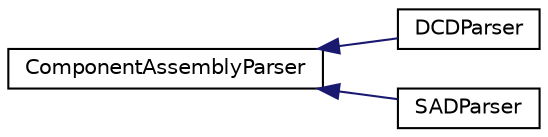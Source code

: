 digraph "Graphical Class Hierarchy"
{
 // INTERACTIVE_SVG=YES
  edge [fontname="Helvetica",fontsize="10",labelfontname="Helvetica",labelfontsize="10"];
  node [fontname="Helvetica",fontsize="10",shape=record];
  rankdir="LR";
  Node1 [label="ComponentAssemblyParser",height=0.2,width=0.4,color="black", fillcolor="white", style="filled",URL="$class_component_assembly_parser.html",tooltip="This class is designed to parse assembly component consisted of SAD and SCD. "];
  Node1 -> Node2 [dir="back",color="midnightblue",fontsize="10",style="solid",fontname="Helvetica"];
  Node2 [label="DCDParser",height=0.2,width=0.4,color="black", fillcolor="white", style="filled",URL="$class_d_c_d_parser.html",tooltip="class OPENSCA_PARSER_API DCDParser:public ComponentAssemblyParser "];
  Node1 -> Node3 [dir="back",color="midnightblue",fontsize="10",style="solid",fontname="Helvetica"];
  Node3 [label="SADParser",height=0.2,width=0.4,color="black", fillcolor="white", style="filled",URL="$class_s_a_d_parser.html",tooltip="class OPENSCAPARSER_API SADParser:public ComponentAssemblyParser "];
}
